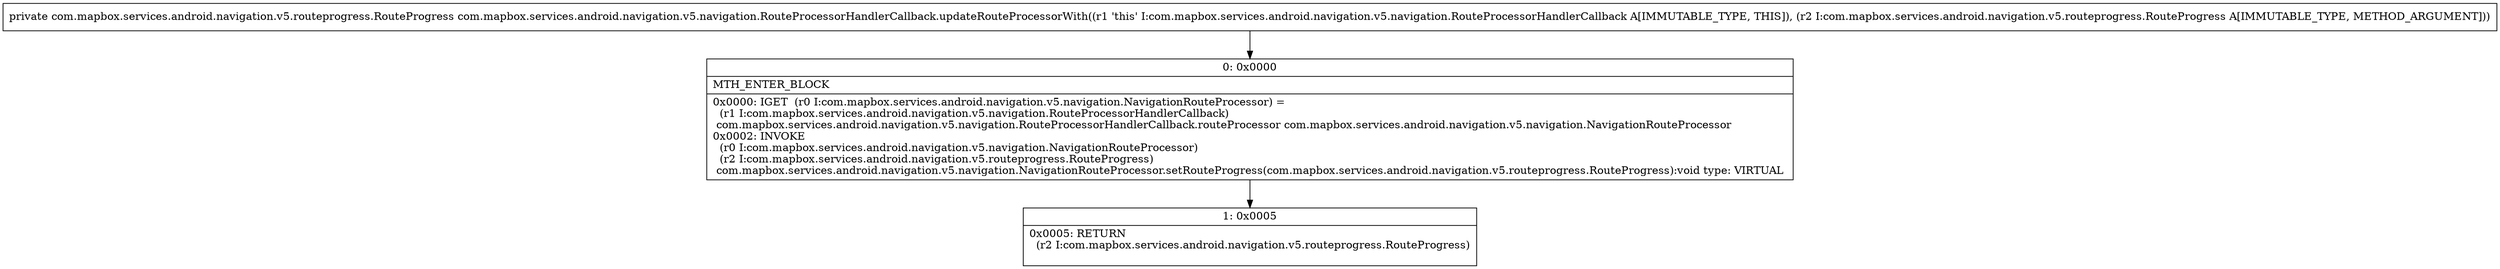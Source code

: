 digraph "CFG forcom.mapbox.services.android.navigation.v5.navigation.RouteProcessorHandlerCallback.updateRouteProcessorWith(Lcom\/mapbox\/services\/android\/navigation\/v5\/routeprogress\/RouteProgress;)Lcom\/mapbox\/services\/android\/navigation\/v5\/routeprogress\/RouteProgress;" {
Node_0 [shape=record,label="{0\:\ 0x0000|MTH_ENTER_BLOCK\l|0x0000: IGET  (r0 I:com.mapbox.services.android.navigation.v5.navigation.NavigationRouteProcessor) = \l  (r1 I:com.mapbox.services.android.navigation.v5.navigation.RouteProcessorHandlerCallback)\l com.mapbox.services.android.navigation.v5.navigation.RouteProcessorHandlerCallback.routeProcessor com.mapbox.services.android.navigation.v5.navigation.NavigationRouteProcessor \l0x0002: INVOKE  \l  (r0 I:com.mapbox.services.android.navigation.v5.navigation.NavigationRouteProcessor)\l  (r2 I:com.mapbox.services.android.navigation.v5.routeprogress.RouteProgress)\l com.mapbox.services.android.navigation.v5.navigation.NavigationRouteProcessor.setRouteProgress(com.mapbox.services.android.navigation.v5.routeprogress.RouteProgress):void type: VIRTUAL \l}"];
Node_1 [shape=record,label="{1\:\ 0x0005|0x0005: RETURN  \l  (r2 I:com.mapbox.services.android.navigation.v5.routeprogress.RouteProgress)\l \l}"];
MethodNode[shape=record,label="{private com.mapbox.services.android.navigation.v5.routeprogress.RouteProgress com.mapbox.services.android.navigation.v5.navigation.RouteProcessorHandlerCallback.updateRouteProcessorWith((r1 'this' I:com.mapbox.services.android.navigation.v5.navigation.RouteProcessorHandlerCallback A[IMMUTABLE_TYPE, THIS]), (r2 I:com.mapbox.services.android.navigation.v5.routeprogress.RouteProgress A[IMMUTABLE_TYPE, METHOD_ARGUMENT])) }"];
MethodNode -> Node_0;
Node_0 -> Node_1;
}

